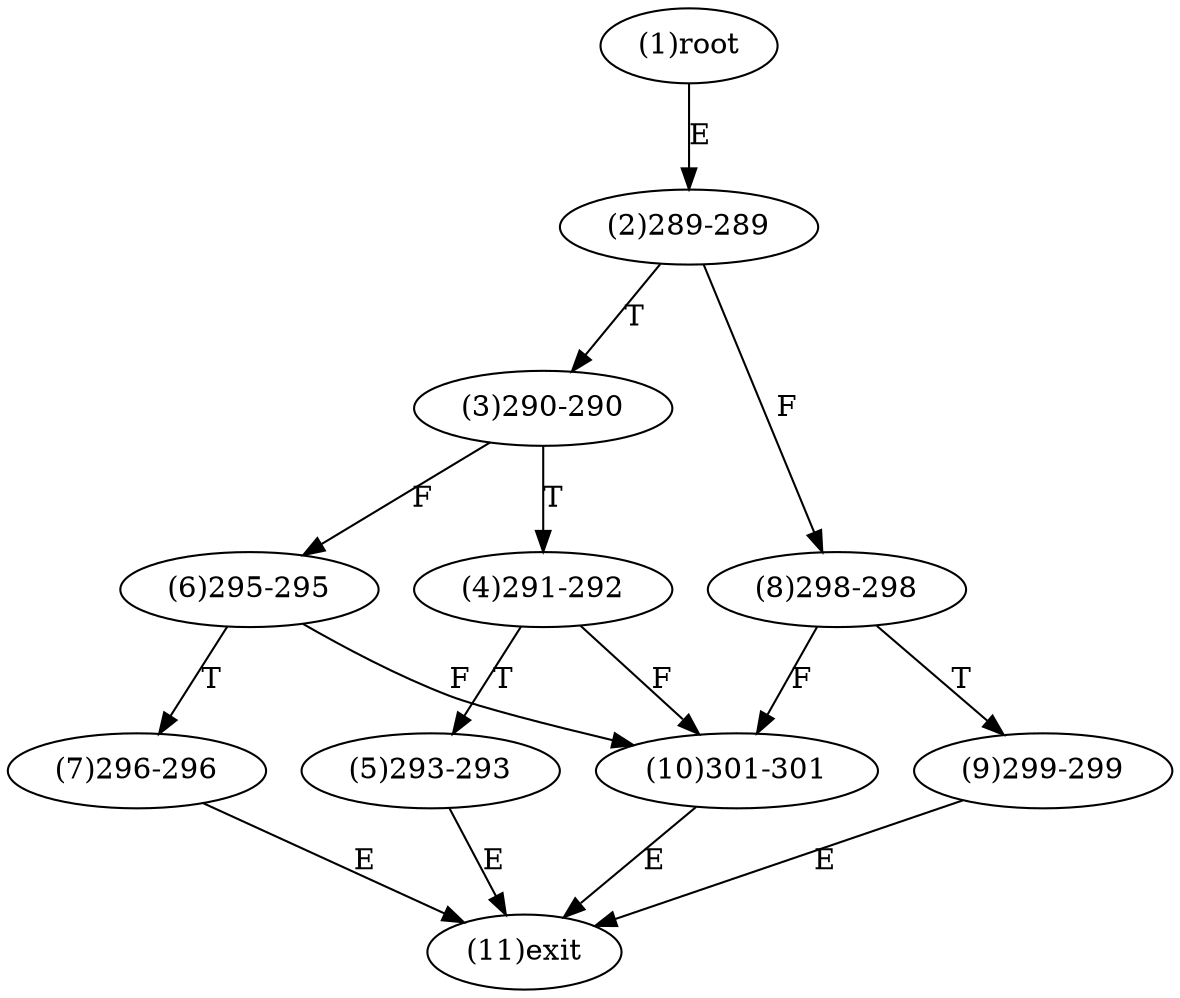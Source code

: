 digraph "" { 
1[ label="(1)root"];
2[ label="(2)289-289"];
3[ label="(3)290-290"];
4[ label="(4)291-292"];
5[ label="(5)293-293"];
6[ label="(6)295-295"];
7[ label="(7)296-296"];
8[ label="(8)298-298"];
9[ label="(9)299-299"];
10[ label="(10)301-301"];
11[ label="(11)exit"];
1->2[ label="E"];
2->8[ label="F"];
2->3[ label="T"];
3->6[ label="F"];
3->4[ label="T"];
4->10[ label="F"];
4->5[ label="T"];
5->11[ label="E"];
6->10[ label="F"];
6->7[ label="T"];
7->11[ label="E"];
8->10[ label="F"];
8->9[ label="T"];
9->11[ label="E"];
10->11[ label="E"];
}